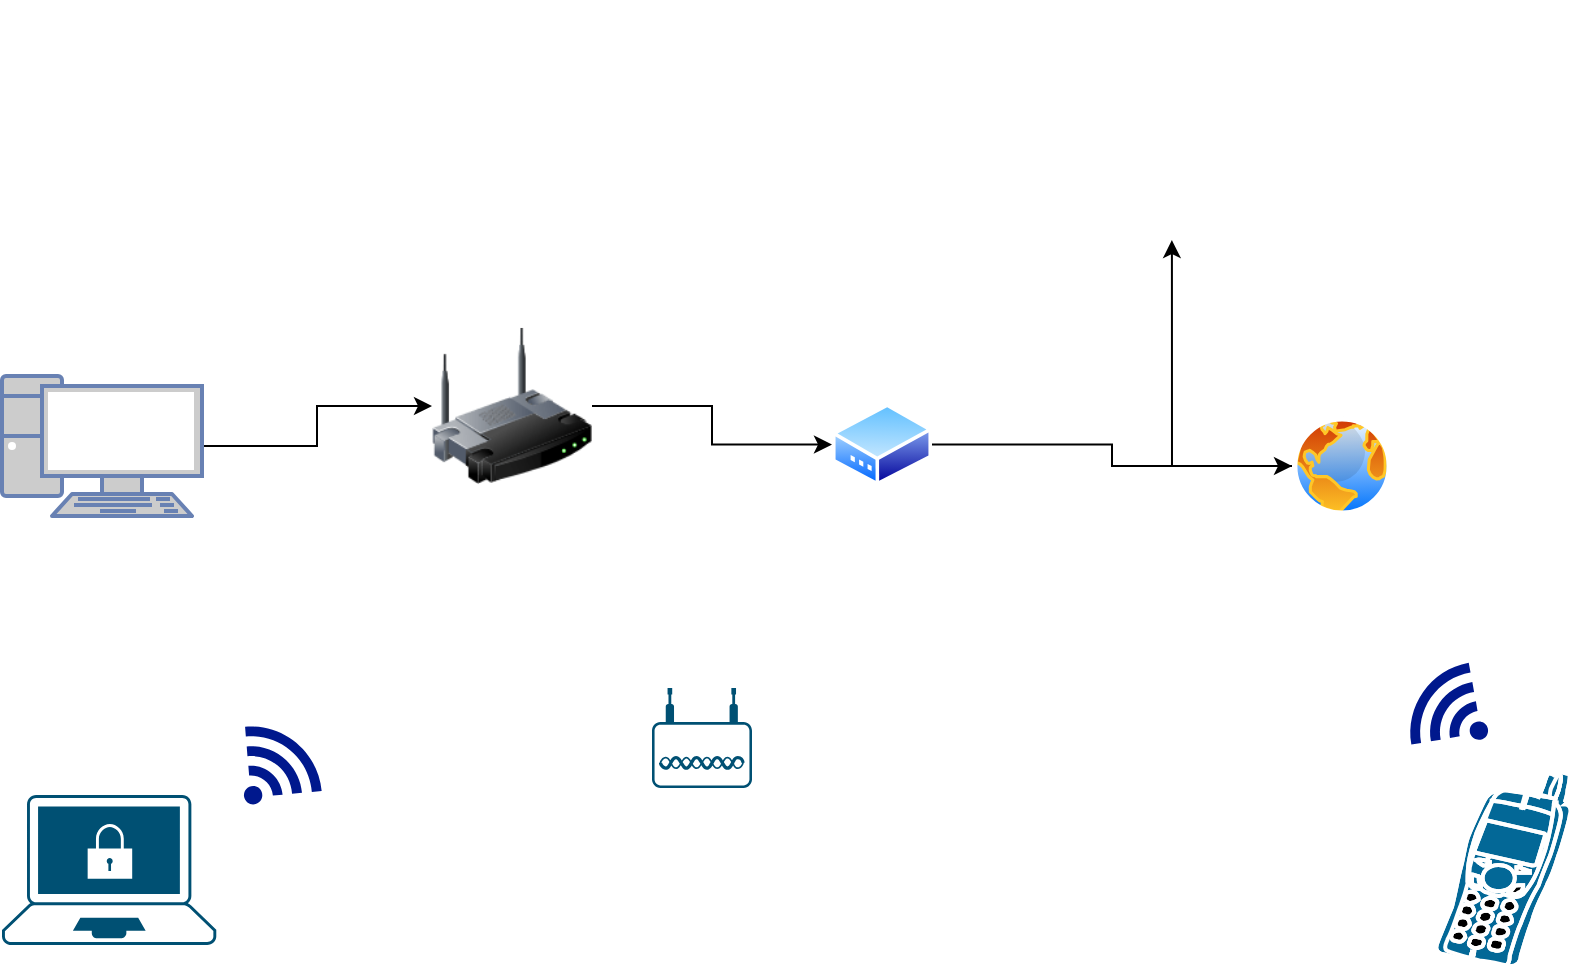 <mxfile version="24.4.9" type="github">
  <diagram name="Page-1" id="bQox_FNnX4oyE8vW2weA">
    <mxGraphModel dx="954" dy="534" grid="1" gridSize="10" guides="1" tooltips="1" connect="1" arrows="1" fold="1" page="1" pageScale="1" pageWidth="827" pageHeight="1169" math="0" shadow="0">
      <root>
        <mxCell id="0" />
        <mxCell id="1" parent="0" />
        <mxCell id="4Oyc7mYXte2tF965Buzh-15" style="edgeStyle=orthogonalEdgeStyle;rounded=0;orthogonalLoop=1;jettySize=auto;html=1;" edge="1" parent="1" source="4Oyc7mYXte2tF965Buzh-1" target="4Oyc7mYXte2tF965Buzh-3">
          <mxGeometry relative="1" as="geometry" />
        </mxCell>
        <mxCell id="4Oyc7mYXte2tF965Buzh-1" value="" style="fontColor=#0066CC;verticalAlign=top;verticalLabelPosition=bottom;labelPosition=center;align=center;html=1;outlineConnect=0;fillColor=#CCCCCC;strokeColor=#6881B3;gradientColor=none;gradientDirection=north;strokeWidth=2;shape=mxgraph.networks.pc;" vertex="1" parent="1">
          <mxGeometry x="15" y="198" width="100" height="70" as="geometry" />
        </mxCell>
        <mxCell id="4Oyc7mYXte2tF965Buzh-16" style="edgeStyle=orthogonalEdgeStyle;rounded=0;orthogonalLoop=1;jettySize=auto;html=1;" edge="1" parent="1" source="4Oyc7mYXte2tF965Buzh-3" target="4Oyc7mYXte2tF965Buzh-4">
          <mxGeometry relative="1" as="geometry" />
        </mxCell>
        <mxCell id="4Oyc7mYXte2tF965Buzh-3" value="" style="image;html=1;image=img/lib/clip_art/networking/Wireless_Router_128x128.png" vertex="1" parent="1">
          <mxGeometry x="230" y="173" width="80" height="80" as="geometry" />
        </mxCell>
        <mxCell id="4Oyc7mYXte2tF965Buzh-17" style="edgeStyle=orthogonalEdgeStyle;rounded=0;orthogonalLoop=1;jettySize=auto;html=1;" edge="1" parent="1" source="4Oyc7mYXte2tF965Buzh-4" target="4Oyc7mYXte2tF965Buzh-5">
          <mxGeometry relative="1" as="geometry" />
        </mxCell>
        <mxCell id="4Oyc7mYXte2tF965Buzh-4" value="" style="image;aspect=fixed;perimeter=ellipsePerimeter;html=1;align=center;shadow=0;dashed=0;spacingTop=3;image=img/lib/active_directory/modem.svg;" vertex="1" parent="1">
          <mxGeometry x="430" y="211.5" width="50" height="41.5" as="geometry" />
        </mxCell>
        <mxCell id="4Oyc7mYXte2tF965Buzh-5" value="" style="image;aspect=fixed;perimeter=ellipsePerimeter;html=1;align=center;shadow=0;dashed=0;spacingTop=3;image=img/lib/active_directory/internet_globe.svg;" vertex="1" parent="1">
          <mxGeometry x="660" y="218" width="50" height="50" as="geometry" />
        </mxCell>
        <mxCell id="4Oyc7mYXte2tF965Buzh-10" value="" style="shape=mxgraph.cisco.modems_and_phones.cell_phone;html=1;pointerEvents=1;dashed=0;fillColor=#036897;strokeColor=#ffffff;strokeWidth=2;verticalLabelPosition=bottom;verticalAlign=top;align=center;outlineConnect=0;" vertex="1" parent="1">
          <mxGeometry x="730" y="396" width="70" height="98" as="geometry" />
        </mxCell>
        <mxCell id="4Oyc7mYXte2tF965Buzh-11" value="" style="points=[[0.03,0.36,0],[0.18,0,0],[0.5,0.34,0],[0.82,0,0],[0.97,0.36,0],[1,0.67,0],[0.975,0.975,0],[0.5,1,0],[0.025,0.975,0],[0,0.67,0]];verticalLabelPosition=bottom;sketch=0;html=1;verticalAlign=top;aspect=fixed;align=center;pointerEvents=1;shape=mxgraph.cisco19.wireless_access_point;fillColor=#005073;strokeColor=none;" vertex="1" parent="1">
          <mxGeometry x="340" y="354" width="50" height="50" as="geometry" />
        </mxCell>
        <mxCell id="4Oyc7mYXte2tF965Buzh-12" value="" style="shape=image;html=1;verticalAlign=top;verticalLabelPosition=bottom;labelBackgroundColor=#ffffff;imageAspect=0;aspect=fixed;image=https://cdn4.iconfinder.com/data/icons/basic-user-interface-2/512/User_Interface-42-128.png" vertex="1" parent="1">
          <mxGeometry x="302" y="249" width="128" height="128" as="geometry" />
        </mxCell>
        <mxCell id="4Oyc7mYXte2tF965Buzh-13" value="" style="points=[[0.13,0.02,0],[0.5,0,0],[0.87,0.02,0],[0.885,0.4,0],[0.985,0.985,0],[0.5,1,0],[0.015,0.985,0],[0.115,0.4,0]];verticalLabelPosition=bottom;sketch=0;html=1;verticalAlign=top;aspect=fixed;align=center;pointerEvents=1;shape=mxgraph.cisco19.secure_endpoints;fillColor=#005073;strokeColor=none;" vertex="1" parent="1">
          <mxGeometry x="15" y="407.5" width="107.14" height="75" as="geometry" />
        </mxCell>
        <mxCell id="4Oyc7mYXte2tF965Buzh-14" value="" style="shape=image;html=1;verticalAlign=top;verticalLabelPosition=bottom;labelBackgroundColor=#ffffff;imageAspect=0;aspect=fixed;image=https://cdn3.iconfinder.com/data/icons/minimalisticons/28/cloud-upload-128.png" vertex="1" parent="1">
          <mxGeometry x="490" y="10" width="128" height="128" as="geometry" />
        </mxCell>
        <mxCell id="4Oyc7mYXte2tF965Buzh-18" style="edgeStyle=orthogonalEdgeStyle;rounded=0;orthogonalLoop=1;jettySize=auto;html=1;entryX=0.859;entryY=0.938;entryDx=0;entryDy=0;entryPerimeter=0;" edge="1" parent="1" source="4Oyc7mYXte2tF965Buzh-5" target="4Oyc7mYXte2tF965Buzh-14">
          <mxGeometry relative="1" as="geometry" />
        </mxCell>
        <mxCell id="4Oyc7mYXte2tF965Buzh-19" value="" style="sketch=0;aspect=fixed;pointerEvents=1;shadow=0;dashed=0;html=1;strokeColor=none;labelPosition=center;verticalLabelPosition=bottom;verticalAlign=top;align=center;fillColor=#00188D;shape=mxgraph.mscae.enterprise.wireless_connection;rotation=-50;" vertex="1" parent="1">
          <mxGeometry x="130" y="370" width="42" height="50" as="geometry" />
        </mxCell>
        <mxCell id="4Oyc7mYXte2tF965Buzh-20" value="" style="sketch=0;aspect=fixed;pointerEvents=1;shadow=0;dashed=0;html=1;strokeColor=none;labelPosition=center;verticalLabelPosition=bottom;verticalAlign=top;align=center;fillColor=#00188D;shape=mxgraph.mscae.enterprise.wireless_connection;rotation=-145;" vertex="1" parent="1">
          <mxGeometry x="719" y="341" width="42" height="50" as="geometry" />
        </mxCell>
      </root>
    </mxGraphModel>
  </diagram>
</mxfile>
